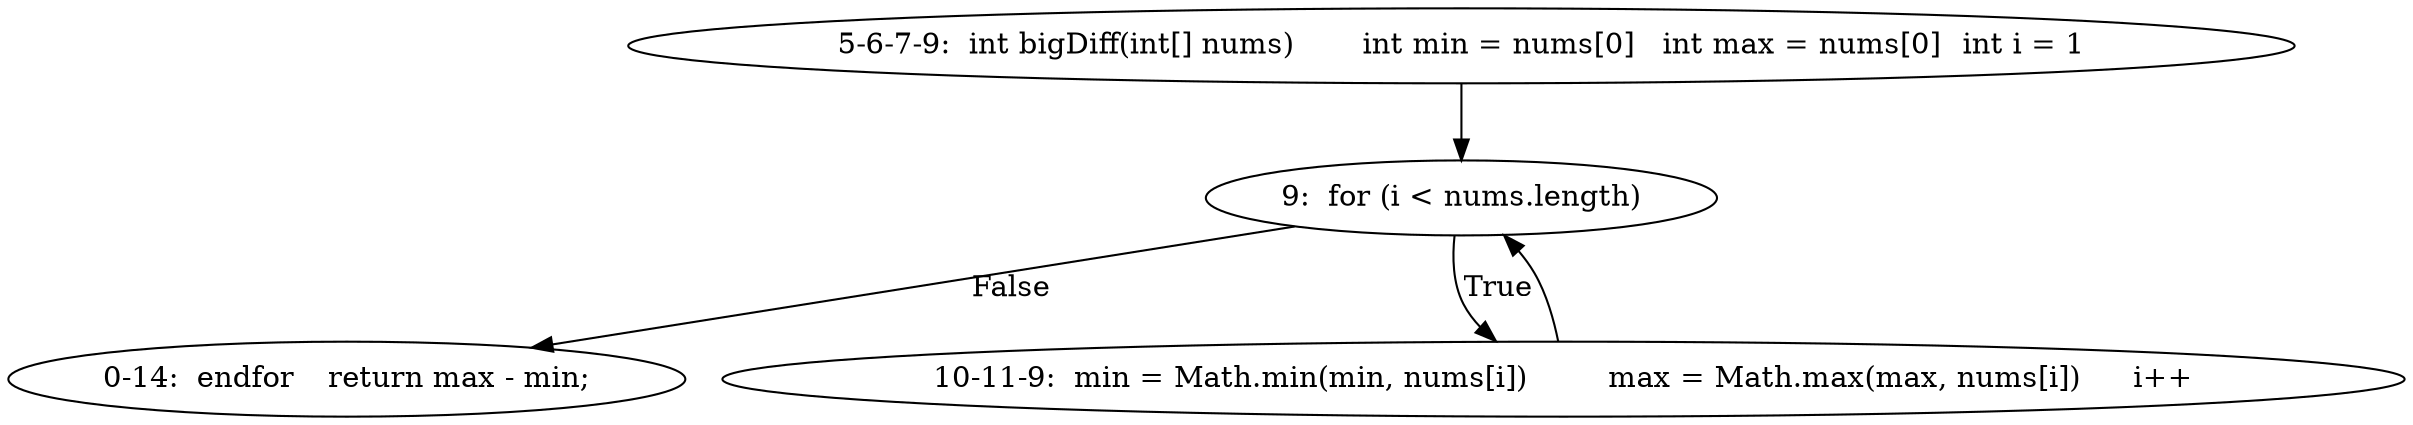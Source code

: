 digraph result_test { 
// graph-vertices
  a3  [label="5-6-7-9:  int bigDiff(int[] nums)	int min = nums[0]	int max = nums[0]	int i = 1"]; 
  4  [label="9:  for (i < nums.length)"]; 
  a4  [label="0-14:  endfor	return max - min;"]; 
  a6  [label="10-11-9:  min = Math.min(min, nums[i])	max = Math.max(max, nums[i])	i++"]; 
// graph-edges
  a3 -> 4;
  4 -> a4  [label="False"]; 
  4 -> a6  [label="True"]; 
  a6 -> 4;
}